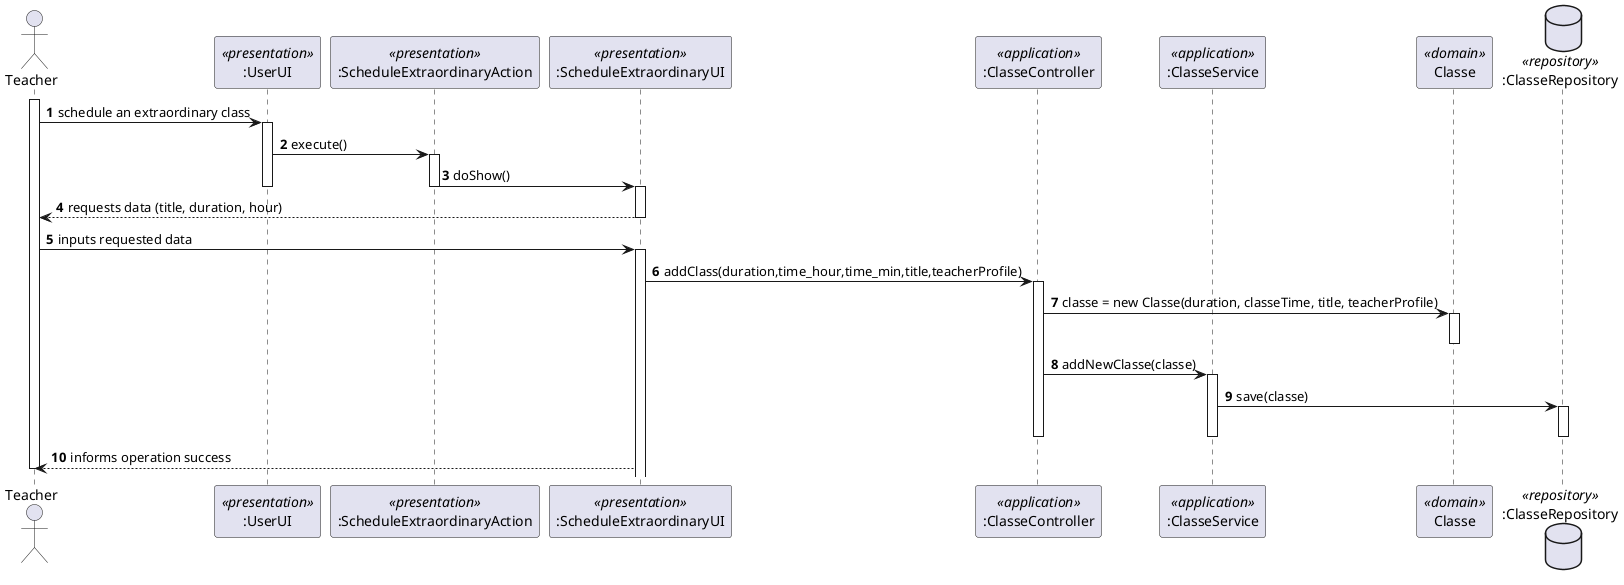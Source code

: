 @startuml
'https://plantuml.com/sequence-diagram

autonumber

actor teacher as "Teacher"

participant ":UserUI" as ui <<presentation>>
participant ":ScheduleExtraordinaryAction" as action <<presentation>>
participant ":ScheduleExtraordinaryUI" as addUi <<presentation>>
participant ":ClasseController" as controller <<application>>
participant ":ClasseService" as service <<application>>
participant "Classe" as classe <<domain>>
database ":ClasseRepository" as repository <<repository>>

activate teacher

teacher -> ui : schedule an extraordinary class
activate ui
ui -> action : execute()
activate action
action -> addUi : doShow()
deactivate action
deactivate ui

activate addUi
addUi --> teacher : requests data (title, duration, hour)
deactivate addUi
teacher -> addUi : inputs requested data
activate addUi
addUi -> controller :addClass(duration,time_hour,time_min,title,teacherProfile)
activate controller
controller -> classe :classe = new Classe(duration, classeTime, title, teacherProfile)
activate classe
deactivate classe
controller -> service : addNewClasse(classe)
activate service
service -> repository : save(classe)
activate repository
deactivate repository
deactivate service
deactivate controller
addUi --> teacher : informs operation success
deactivate teacher


@enduml